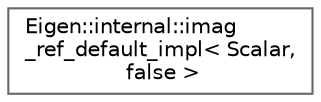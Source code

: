 digraph "Graphical Class Hierarchy"
{
 // LATEX_PDF_SIZE
  bgcolor="transparent";
  edge [fontname=Helvetica,fontsize=10,labelfontname=Helvetica,labelfontsize=10];
  node [fontname=Helvetica,fontsize=10,shape=box,height=0.2,width=0.4];
  rankdir="LR";
  Node0 [id="Node000000",label="Eigen::internal::imag\l_ref_default_impl\< Scalar,\l false \>",height=0.2,width=0.4,color="grey40", fillcolor="white", style="filled",URL="$structEigen_1_1internal_1_1imag__ref__default__impl_3_01Scalar_00_01false_01_4.html",tooltip=" "];
}
